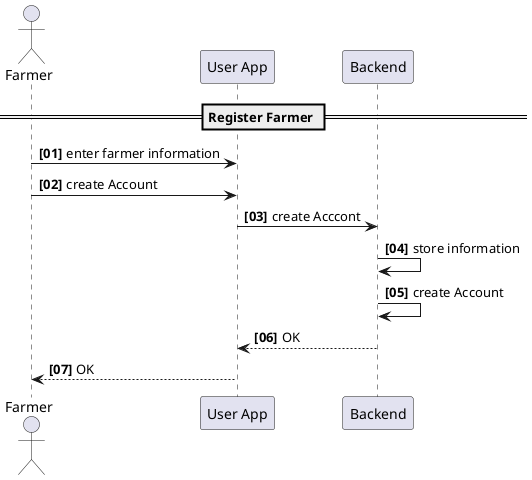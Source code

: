 @startuml
autonumber "<b>[00]"

actor "Farmer" as FARM
participant "User App" as UAPP
participant "Backend" as BACK


== Register Farmer ==

FARM -> UAPP: enter farmer information
FARM -> UAPP: create Account
UAPP -> BACK: create Acccont
BACK -> BACK: store information
BACK -> BACK: create Account
BACK --> UAPP: OK
UAPP --> FARM: OK

@enduml